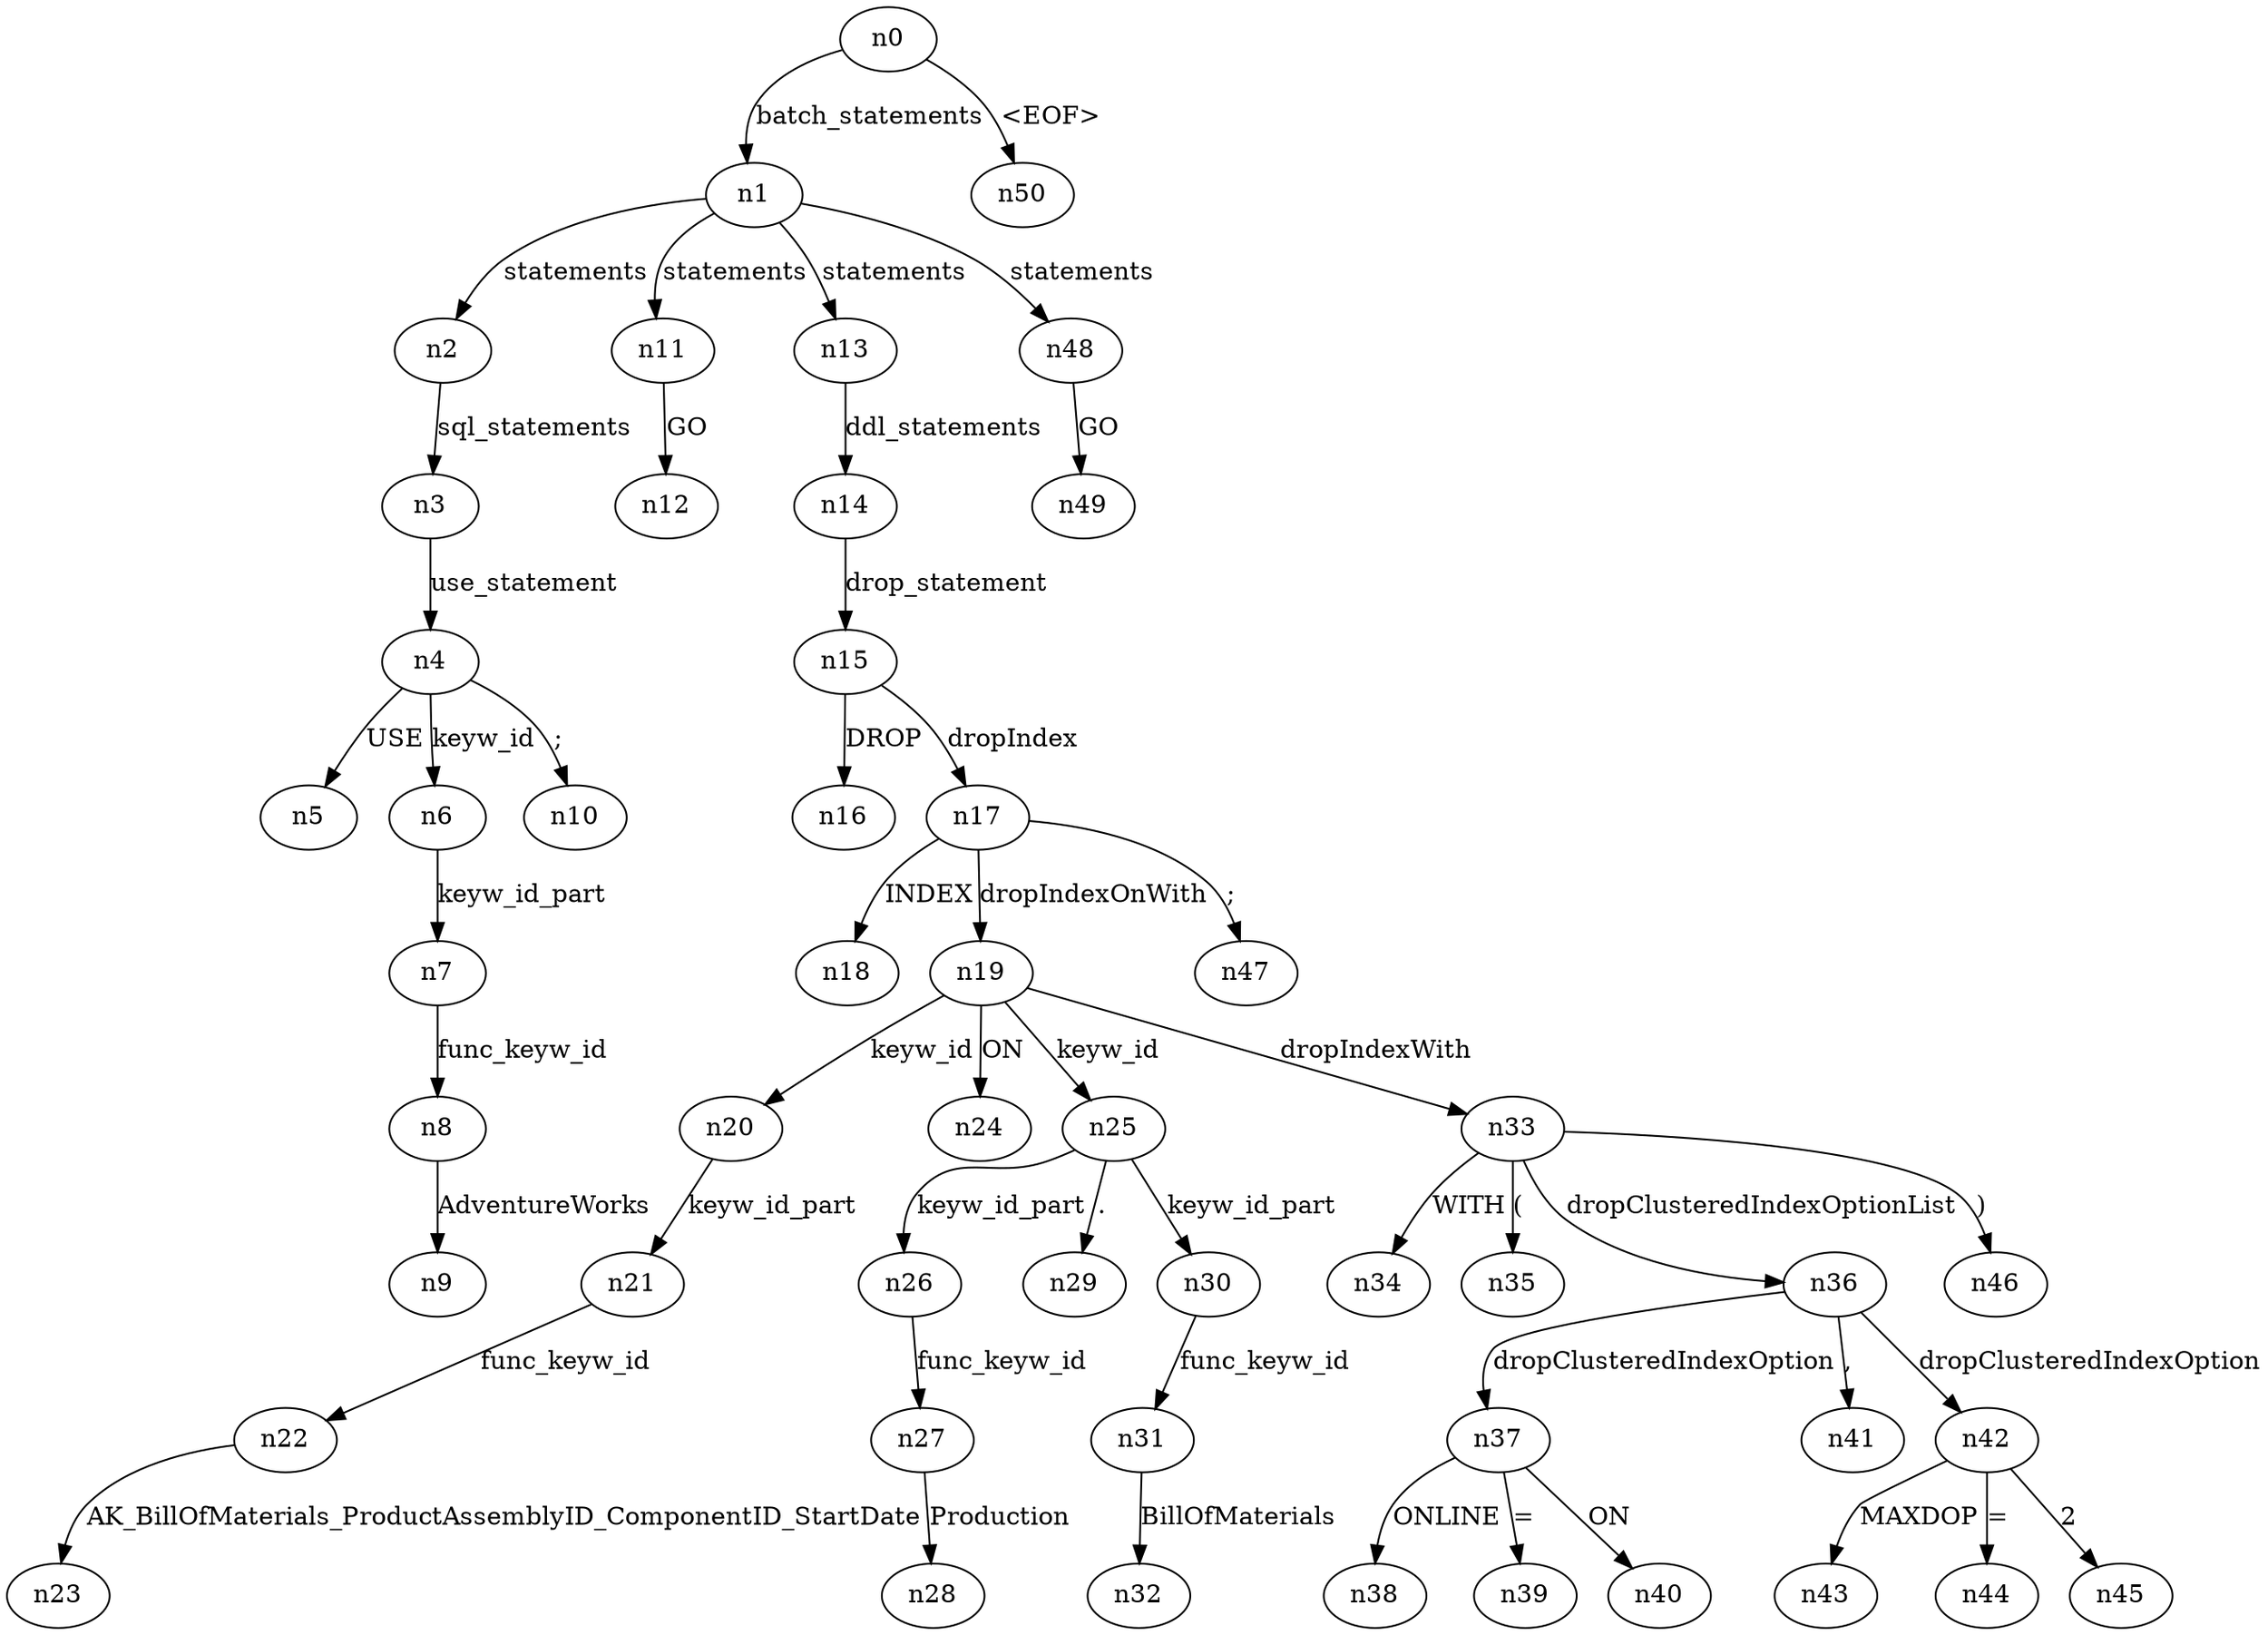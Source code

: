 digraph ParseTree {
  n0 -> n1 [label="batch_statements"];
  n1 -> n2 [label="statements"];
  n2 -> n3 [label="sql_statements"];
  n3 -> n4 [label="use_statement"];
  n4 -> n5 [label="USE"];
  n4 -> n6 [label="keyw_id"];
  n6 -> n7 [label="keyw_id_part"];
  n7 -> n8 [label="func_keyw_id"];
  n8 -> n9 [label="AdventureWorks"];
  n4 -> n10 [label=";"];
  n1 -> n11 [label="statements"];
  n11 -> n12 [label="GO"];
  n1 -> n13 [label="statements"];
  n13 -> n14 [label="ddl_statements"];
  n14 -> n15 [label="drop_statement"];
  n15 -> n16 [label="DROP"];
  n15 -> n17 [label="dropIndex"];
  n17 -> n18 [label="INDEX"];
  n17 -> n19 [label="dropIndexOnWith"];
  n19 -> n20 [label="keyw_id"];
  n20 -> n21 [label="keyw_id_part"];
  n21 -> n22 [label="func_keyw_id"];
  n22 -> n23 [label="AK_BillOfMaterials_ProductAssemblyID_ComponentID_StartDate"];
  n19 -> n24 [label="ON"];
  n19 -> n25 [label="keyw_id"];
  n25 -> n26 [label="keyw_id_part"];
  n26 -> n27 [label="func_keyw_id"];
  n27 -> n28 [label="Production"];
  n25 -> n29 [label="."];
  n25 -> n30 [label="keyw_id_part"];
  n30 -> n31 [label="func_keyw_id"];
  n31 -> n32 [label="BillOfMaterials"];
  n19 -> n33 [label="dropIndexWith"];
  n33 -> n34 [label="WITH"];
  n33 -> n35 [label="("];
  n33 -> n36 [label="dropClusteredIndexOptionList"];
  n36 -> n37 [label="dropClusteredIndexOption"];
  n37 -> n38 [label="ONLINE"];
  n37 -> n39 [label="="];
  n37 -> n40 [label="ON"];
  n36 -> n41 [label=","];
  n36 -> n42 [label="dropClusteredIndexOption"];
  n42 -> n43 [label="MAXDOP"];
  n42 -> n44 [label="="];
  n42 -> n45 [label="2"];
  n33 -> n46 [label=")"];
  n17 -> n47 [label=";"];
  n1 -> n48 [label="statements"];
  n48 -> n49 [label="GO"];
  n0 -> n50 [label="<EOF>"];
}